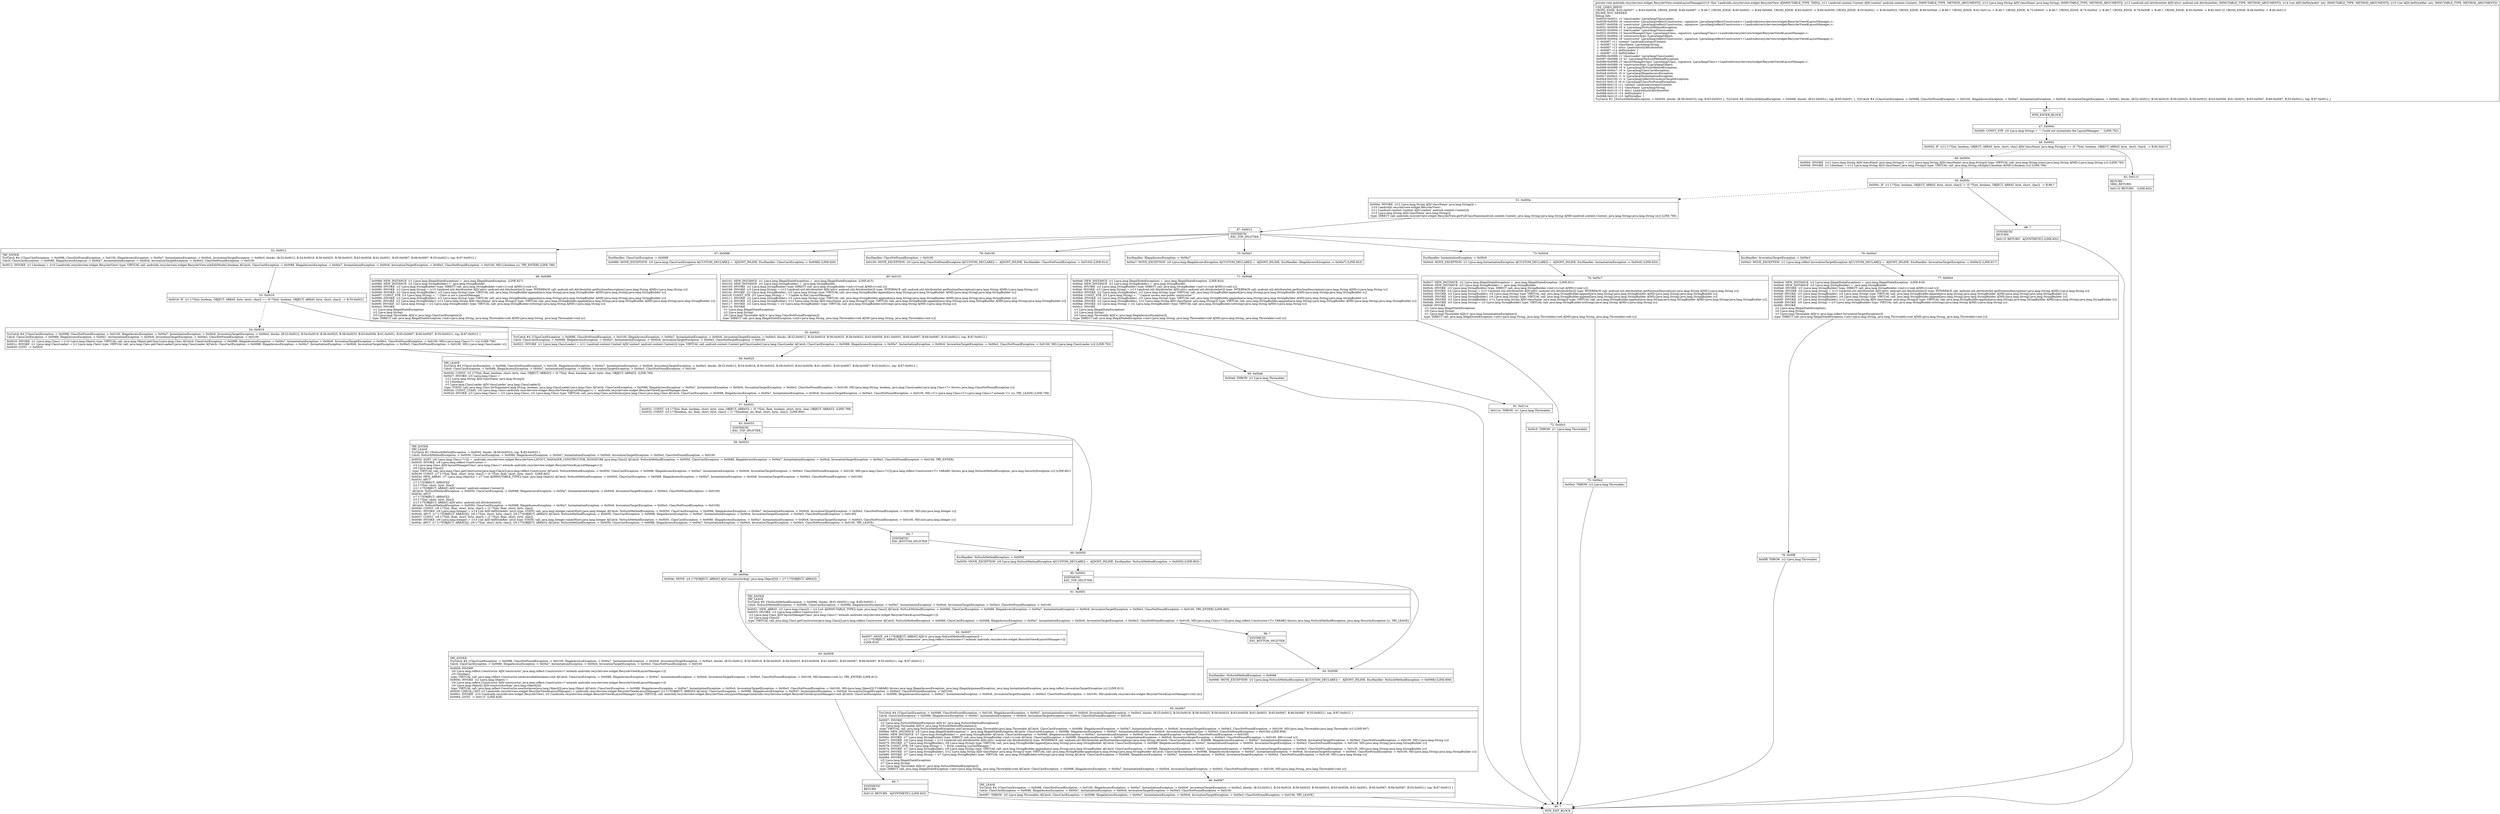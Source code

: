 digraph "CFG forandroidx.recyclerview.widget.RecyclerView.createLayoutManager(Landroid\/content\/Context;Ljava\/lang\/String;Landroid\/util\/AttributeSet;II)V" {
Node_45 [shape=record,label="{45\:\ ?|MTH_ENTER_BLOCK\l}"];
Node_47 [shape=record,label="{47\:\ 0x0000|0x0000: CONST_STR  (r0 I:java.lang.String) =  \": Could not instantiate the LayoutManager: \"  (LINE:782)\l}"];
Node_48 [shape=record,label="{48\:\ 0x0002|0x0002: IF  (r12 I:??[int, boolean, OBJECT, ARRAY, byte, short, char] A[D('className' java.lang.String)]) == (0 ??[int, boolean, OBJECT, ARRAY, byte, short, char])  \-\> B:82:0x011f \l}"];
Node_49 [shape=record,label="{49\:\ 0x0004|0x0004: INVOKE  (r12 I:java.lang.String A[D('className' java.lang.String)]) = (r12 I:java.lang.String A[D('className' java.lang.String)]) type: VIRTUAL call: java.lang.String.trim():java.lang.String A[MD:():java.lang.String (c)] (LINE:783)\l0x0008: INVOKE  (r1 I:boolean) = (r12 I:java.lang.String A[D('className' java.lang.String)]) type: VIRTUAL call: java.lang.String.isEmpty():boolean A[MD:():boolean (c)] (LINE:784)\l}"];
Node_50 [shape=record,label="{50\:\ 0x000c|0x000c: IF  (r1 I:??[int, boolean, OBJECT, ARRAY, byte, short, char]) != (0 ??[int, boolean, OBJECT, ARRAY, byte, short, char])  \-\> B:88:? \l}"];
Node_51 [shape=record,label="{51\:\ 0x000e|0x000e: INVOKE  (r12 I:java.lang.String A[D('className' java.lang.String)]) = \l  (r10 I:androidx.recyclerview.widget.RecyclerView)\l  (r11 I:android.content.Context A[D('context' android.content.Context)])\l  (r12 I:java.lang.String A[D('className' java.lang.String)])\l type: DIRECT call: androidx.recyclerview.widget.RecyclerView.getFullClassName(android.content.Context, java.lang.String):java.lang.String A[MD:(android.content.Context, java.lang.String):java.lang.String (m)] (LINE:785)\l}"];
Node_87 [shape=record,label="{87\:\ 0x0012|SYNTHETIC\lEXC_TOP_SPLITTER\l}"];
Node_52 [shape=record,label="{52\:\ 0x0012|TRY_ENTER\lTryCatch #4 \{ClassCastException \-\> 0x0088, ClassNotFoundException \-\> 0x0100, IllegalAccessException \-\> 0x00a7, InstantiationException \-\> 0x00c6, InvocationTargetException \-\> 0x00e3, blocks: (B:52:0x0012, B:54:0x0018, B:56:0x0025, B:58:0x0033, B:63:0x0058, B:61:0x0051, B:65:0x0067, B:66:0x0087, B:55:0x0021), top: B:87:0x0012 \}\lCatch: ClassCastException \-\> 0x0088, IllegalAccessException \-\> 0x00a7, InstantiationException \-\> 0x00c6, InvocationTargetException \-\> 0x00e3, ClassNotFoundException \-\> 0x0100\l|0x0012: INVOKE  (r1 I:boolean) = (r10 I:androidx.recyclerview.widget.RecyclerView) type: VIRTUAL call: androidx.recyclerview.widget.RecyclerView.isInEditMode():boolean A[Catch: ClassCastException \-\> 0x0088, IllegalAccessException \-\> 0x00a7, InstantiationException \-\> 0x00c6, InvocationTargetException \-\> 0x00e3, ClassNotFoundException \-\> 0x0100, MD:():boolean (s), TRY_ENTER] (LINE:788)\l}"];
Node_53 [shape=record,label="{53\:\ 0x0016|0x0016: IF  (r1 I:??[int, boolean, OBJECT, ARRAY, byte, short, char]) == (0 ??[int, boolean, OBJECT, ARRAY, byte, short, char])  \-\> B:55:0x0021 \l}"];
Node_54 [shape=record,label="{54\:\ 0x0018|TryCatch #4 \{ClassCastException \-\> 0x0088, ClassNotFoundException \-\> 0x0100, IllegalAccessException \-\> 0x00a7, InstantiationException \-\> 0x00c6, InvocationTargetException \-\> 0x00e3, blocks: (B:52:0x0012, B:54:0x0018, B:56:0x0025, B:58:0x0033, B:63:0x0058, B:61:0x0051, B:65:0x0067, B:66:0x0087, B:55:0x0021), top: B:87:0x0012 \}\lCatch: ClassCastException \-\> 0x0088, IllegalAccessException \-\> 0x00a7, InstantiationException \-\> 0x00c6, InvocationTargetException \-\> 0x00e3, ClassNotFoundException \-\> 0x0100\l|0x0018: INVOKE  (r1 I:java.lang.Class) = (r10 I:java.lang.Object) type: VIRTUAL call: java.lang.Object.getClass():java.lang.Class A[Catch: ClassCastException \-\> 0x0088, IllegalAccessException \-\> 0x00a7, InstantiationException \-\> 0x00c6, InvocationTargetException \-\> 0x00e3, ClassNotFoundException \-\> 0x0100, MD:():java.lang.Class\<?\> (c)] (LINE:790)\l0x001c: INVOKE  (r1 I:java.lang.ClassLoader) = (r1 I:java.lang.Class) type: VIRTUAL call: java.lang.Class.getClassLoader():java.lang.ClassLoader A[Catch: ClassCastException \-\> 0x0088, IllegalAccessException \-\> 0x00a7, InstantiationException \-\> 0x00c6, InvocationTargetException \-\> 0x00e3, ClassNotFoundException \-\> 0x0100, MD:():java.lang.ClassLoader (c)]\l0x0020: GOTO  \-\> 0x0025 \l}"];
Node_56 [shape=record,label="{56\:\ 0x0025|TRY_LEAVE\lTryCatch #4 \{ClassCastException \-\> 0x0088, ClassNotFoundException \-\> 0x0100, IllegalAccessException \-\> 0x00a7, InstantiationException \-\> 0x00c6, InvocationTargetException \-\> 0x00e3, blocks: (B:52:0x0012, B:54:0x0018, B:56:0x0025, B:58:0x0033, B:63:0x0058, B:61:0x0051, B:65:0x0067, B:66:0x0087, B:55:0x0021), top: B:87:0x0012 \}\lCatch: ClassCastException \-\> 0x0088, IllegalAccessException \-\> 0x00a7, InstantiationException \-\> 0x00c6, InvocationTargetException \-\> 0x00e3, ClassNotFoundException \-\> 0x0100\l|0x0026: CONST  (r2 I:??[int, float, boolean, short, byte, char, OBJECT, ARRAY]) = (0 ??[int, float, boolean, short, byte, char, OBJECT, ARRAY])  (LINE:795)\l0x0027: INVOKE  (r3 I:java.lang.Class) = \l  (r12 I:java.lang.String A[D('className' java.lang.String)])\l  (r2 I:boolean)\l  (r1 I:java.lang.ClassLoader A[D('classLoader' java.lang.ClassLoader)])\l type: STATIC call: java.lang.Class.forName(java.lang.String, boolean, java.lang.ClassLoader):java.lang.Class A[Catch: ClassCastException \-\> 0x0088, IllegalAccessException \-\> 0x00a7, InstantiationException \-\> 0x00c6, InvocationTargetException \-\> 0x00e3, ClassNotFoundException \-\> 0x0100, MD:(java.lang.String, boolean, java.lang.ClassLoader):java.lang.Class\<?\> throws java.lang.ClassNotFoundException (c)]\l0x002b: CONST_CLASS  (r4 I:java.lang.Class\<androidx.recyclerview.widget.RecyclerView$LayoutManager\>) =  androidx.recyclerview.widget.RecyclerView$LayoutManager.class \l0x002d: INVOKE  (r3 I:java.lang.Class) = (r3 I:java.lang.Class), (r4 I:java.lang.Class) type: VIRTUAL call: java.lang.Class.asSubclass(java.lang.Class):java.lang.Class A[Catch: ClassCastException \-\> 0x0088, IllegalAccessException \-\> 0x00a7, InstantiationException \-\> 0x00c6, InvocationTargetException \-\> 0x00e3, ClassNotFoundException \-\> 0x0100, MD:\<U\>:(java.lang.Class\<U\>):java.lang.Class\<? extends U\> (c), TRY_LEAVE] (LINE:796)\l}"];
Node_57 [shape=record,label="{57\:\ 0x0031|0x0031: CONST  (r4 I:??[int, float, boolean, short, byte, char, OBJECT, ARRAY]) = (0 ??[int, float, boolean, short, byte, char, OBJECT, ARRAY])  (LINE:798)\l0x0032: CONST  (r5 I:??[boolean, int, float, short, byte, char]) = (1 ??[boolean, int, float, short, byte, char])  (LINE:800)\l}"];
Node_83 [shape=record,label="{83\:\ 0x0033|SYNTHETIC\lEXC_TOP_SPLITTER\l}"];
Node_58 [shape=record,label="{58\:\ 0x0033|TRY_ENTER\lTRY_LEAVE\lTryCatch #2 \{NoSuchMethodException \-\> 0x0050, blocks: (B:58:0x0033), top: B:83:0x0033 \}\lCatch: NoSuchMethodException \-\> 0x0050, ClassCastException \-\> 0x0088, IllegalAccessException \-\> 0x00a7, InstantiationException \-\> 0x00c6, InvocationTargetException \-\> 0x00e3, ClassNotFoundException \-\> 0x0100\l|0x0033: SGET  (r6 I:java.lang.Class\<?\>[]) =  androidx.recyclerview.widget.RecyclerView.LAYOUT_MANAGER_CONSTRUCTOR_SIGNATURE java.lang.Class[] A[Catch: NoSuchMethodException \-\> 0x0050, ClassCastException \-\> 0x0088, IllegalAccessException \-\> 0x00a7, InstantiationException \-\> 0x00c6, InvocationTargetException \-\> 0x00e3, ClassNotFoundException \-\> 0x0100, TRY_ENTER]\l0x0035: INVOKE  (r6 I:java.lang.reflect.Constructor) = \l  (r3 I:java.lang.Class A[D('layoutManagerClass' java.lang.Class\<? extends androidx.recyclerview.widget.RecyclerView$LayoutManager\>)])\l  (r6 I:java.lang.Class[])\l type: VIRTUAL call: java.lang.Class.getConstructor(java.lang.Class[]):java.lang.reflect.Constructor A[Catch: NoSuchMethodException \-\> 0x0050, ClassCastException \-\> 0x0088, IllegalAccessException \-\> 0x00a7, InstantiationException \-\> 0x00c6, InvocationTargetException \-\> 0x00e3, ClassNotFoundException \-\> 0x0100, MD:(java.lang.Class\<?\>[]):java.lang.reflect.Constructor\<T\> VARARG throws java.lang.NoSuchMethodException, java.lang.SecurityException (c)] (LINE:801)\l0x0039: CONST  (r7 I:??[int, float, short, byte, char]) = (4 ??[int, float, short, byte, char])  (LINE:802)\l0x003a: NEW_ARRAY  (r7 I:java.lang.Object[]) = (r7 I:int A[IMMUTABLE_TYPE]) type: java.lang.Object[] A[Catch: NoSuchMethodException \-\> 0x0050, ClassCastException \-\> 0x0088, IllegalAccessException \-\> 0x00a7, InstantiationException \-\> 0x00c6, InvocationTargetException \-\> 0x00e3, ClassNotFoundException \-\> 0x0100]\l0x003c: APUT  \l  (r7 I:??[OBJECT, ARRAY][])\l  (r2 I:??[int, short, byte, char])\l  (r11 I:??[OBJECT, ARRAY] A[D('context' android.content.Context)])\l A[Catch: NoSuchMethodException \-\> 0x0050, ClassCastException \-\> 0x0088, IllegalAccessException \-\> 0x00a7, InstantiationException \-\> 0x00c6, InvocationTargetException \-\> 0x00e3, ClassNotFoundException \-\> 0x0100]\l0x003e: APUT  \l  (r7 I:??[OBJECT, ARRAY][])\l  (r5 I:??[int, short, byte, char])\l  (r13 I:??[OBJECT, ARRAY] A[D('attrs' android.util.AttributeSet)])\l A[Catch: NoSuchMethodException \-\> 0x0050, ClassCastException \-\> 0x0088, IllegalAccessException \-\> 0x00a7, InstantiationException \-\> 0x00c6, InvocationTargetException \-\> 0x00e3, ClassNotFoundException \-\> 0x0100]\l0x0040: CONST  (r8 I:??[int, float, short, byte, char]) = (2 ??[int, float, short, byte, char]) \l0x0041: INVOKE  (r9 I:java.lang.Integer) = (r14 I:int A[D('defStyleAttr' int)]) type: STATIC call: java.lang.Integer.valueOf(int):java.lang.Integer A[Catch: NoSuchMethodException \-\> 0x0050, ClassCastException \-\> 0x0088, IllegalAccessException \-\> 0x00a7, InstantiationException \-\> 0x00c6, InvocationTargetException \-\> 0x00e3, ClassNotFoundException \-\> 0x0100, MD:(int):java.lang.Integer (c)]\l0x0045: APUT  (r7 I:??[OBJECT, ARRAY][]), (r8 I:??[int, short, byte, char]), (r9 I:??[OBJECT, ARRAY]) A[Catch: NoSuchMethodException \-\> 0x0050, ClassCastException \-\> 0x0088, IllegalAccessException \-\> 0x00a7, InstantiationException \-\> 0x00c6, InvocationTargetException \-\> 0x00e3, ClassNotFoundException \-\> 0x0100]\l0x0047: CONST  (r8 I:??[int, float, short, byte, char]) = (3 ??[int, float, short, byte, char]) \l0x0048: INVOKE  (r9 I:java.lang.Integer) = (r15 I:int A[D('defStyleRes' int)]) type: STATIC call: java.lang.Integer.valueOf(int):java.lang.Integer A[Catch: NoSuchMethodException \-\> 0x0050, ClassCastException \-\> 0x0088, IllegalAccessException \-\> 0x00a7, InstantiationException \-\> 0x00c6, InvocationTargetException \-\> 0x00e3, ClassNotFoundException \-\> 0x0100, MD:(int):java.lang.Integer (c)]\l0x004c: APUT  (r7 I:??[OBJECT, ARRAY][]), (r8 I:??[int, short, byte, char]), (r9 I:??[OBJECT, ARRAY]) A[Catch: NoSuchMethodException \-\> 0x0050, ClassCastException \-\> 0x0088, IllegalAccessException \-\> 0x00a7, InstantiationException \-\> 0x00c6, InvocationTargetException \-\> 0x00e3, ClassNotFoundException \-\> 0x0100, TRY_LEAVE]\l}"];
Node_59 [shape=record,label="{59\:\ 0x004e|0x004e: MOVE  (r4 I:??[OBJECT, ARRAY] A[D('constructorArgs' java.lang.Object[])]) = (r7 I:??[OBJECT, ARRAY]) \l}"];
Node_63 [shape=record,label="{63\:\ 0x0058|TRY_ENTER\lTryCatch #4 \{ClassCastException \-\> 0x0088, ClassNotFoundException \-\> 0x0100, IllegalAccessException \-\> 0x00a7, InstantiationException \-\> 0x00c6, InvocationTargetException \-\> 0x00e3, blocks: (B:52:0x0012, B:54:0x0018, B:56:0x0025, B:58:0x0033, B:63:0x0058, B:61:0x0051, B:65:0x0067, B:66:0x0087, B:55:0x0021), top: B:87:0x0012 \}\lCatch: ClassCastException \-\> 0x0088, IllegalAccessException \-\> 0x00a7, InstantiationException \-\> 0x00c6, InvocationTargetException \-\> 0x00e3, ClassNotFoundException \-\> 0x0100\l|0x0058: INVOKE  \l  (r6 I:java.lang.reflect.Constructor A[D('constructor' java.lang.reflect.Constructor\<? extends androidx.recyclerview.widget.RecyclerView$LayoutManager\>)])\l  (r5 I:boolean)\l type: VIRTUAL call: java.lang.reflect.Constructor.setAccessible(boolean):void A[Catch: ClassCastException \-\> 0x0088, IllegalAccessException \-\> 0x00a7, InstantiationException \-\> 0x00c6, InvocationTargetException \-\> 0x00e3, ClassNotFoundException \-\> 0x0100, MD:(boolean):void (s), TRY_ENTER] (LINE:812)\l0x005b: INVOKE  (r2 I:java.lang.Object) = \l  (r6 I:java.lang.reflect.Constructor A[D('constructor' java.lang.reflect.Constructor\<? extends androidx.recyclerview.widget.RecyclerView$LayoutManager\>)])\l  (r4 I:java.lang.Object[] A[D('constructorArgs' java.lang.Object[])])\l type: VIRTUAL call: java.lang.reflect.Constructor.newInstance(java.lang.Object[]):java.lang.Object A[Catch: ClassCastException \-\> 0x0088, IllegalAccessException \-\> 0x00a7, InstantiationException \-\> 0x00c6, InvocationTargetException \-\> 0x00e3, ClassNotFoundException \-\> 0x0100, MD:(java.lang.Object[]):T VARARG throws java.lang.IllegalAccessException, java.lang.IllegalArgumentException, java.lang.InstantiationException, java.lang.reflect.InvocationTargetException (c)] (LINE:813)\l0x005f: CHECK_CAST (r2 I:androidx.recyclerview.widget.RecyclerView$LayoutManager) = (androidx.recyclerview.widget.RecyclerView$LayoutManager) (r2 I:??[OBJECT, ARRAY]) A[Catch: ClassCastException \-\> 0x0088, IllegalAccessException \-\> 0x00a7, InstantiationException \-\> 0x00c6, InvocationTargetException \-\> 0x00e3, ClassNotFoundException \-\> 0x0100]\l0x0061: INVOKE  (r10 I:androidx.recyclerview.widget.RecyclerView), (r2 I:androidx.recyclerview.widget.RecyclerView$LayoutManager) type: VIRTUAL call: androidx.recyclerview.widget.RecyclerView.setLayoutManager(androidx.recyclerview.widget.RecyclerView$LayoutManager):void A[Catch: ClassCastException \-\> 0x0088, IllegalAccessException \-\> 0x00a7, InstantiationException \-\> 0x00c6, InvocationTargetException \-\> 0x00e3, ClassNotFoundException \-\> 0x0100, MD:(androidx.recyclerview.widget.RecyclerView$LayoutManager):void (m)]\l0x0064: GOTO  \-\> 0x011f  (LINE:829)\l}"];
Node_89 [shape=record,label="{89\:\ ?|SYNTHETIC\lRETURN\l|0x011f: RETURN   A[SYNTHETIC] (LINE:832)\l}"];
Node_46 [shape=record,label="{46\:\ ?|MTH_EXIT_BLOCK\l}"];
Node_84 [shape=record,label="{84\:\ ?|SYNTHETIC\lEXC_BOTTOM_SPLITTER\l}"];
Node_60 [shape=record,label="{60\:\ 0x0050|ExcHandler: NoSuchMethodException \-\> 0x0050\l|0x0050: MOVE_EXCEPTION  (r6 I:java.lang.NoSuchMethodException A[CUSTOM_DECLARE]) =  A[DONT_INLINE, ExcHandler: NoSuchMethodException \-\> 0x0050] (LINE:803)\l}"];
Node_85 [shape=record,label="{85\:\ 0x0051|SYNTHETIC\lEXC_TOP_SPLITTER\l}"];
Node_61 [shape=record,label="{61\:\ 0x0051|TRY_ENTER\lTRY_LEAVE\lTryCatch #6 \{NoSuchMethodException \-\> 0x0066, blocks: (B:61:0x0051), top: B:85:0x0051 \}\lCatch: NoSuchMethodException \-\> 0x0066, ClassCastException \-\> 0x0088, IllegalAccessException \-\> 0x00a7, InstantiationException \-\> 0x00c6, InvocationTargetException \-\> 0x00e3, ClassNotFoundException \-\> 0x0100\l|0x0051: NEW_ARRAY  (r2 I:java.lang.Class[]) = (r2 I:int A[IMMUTABLE_TYPE]) type: java.lang.Class[] A[Catch: NoSuchMethodException \-\> 0x0066, ClassCastException \-\> 0x0088, IllegalAccessException \-\> 0x00a7, InstantiationException \-\> 0x00c6, InvocationTargetException \-\> 0x00e3, ClassNotFoundException \-\> 0x0100, TRY_ENTER] (LINE:805)\l0x0053: INVOKE  (r2 I:java.lang.reflect.Constructor) = \l  (r3 I:java.lang.Class A[D('layoutManagerClass' java.lang.Class\<? extends androidx.recyclerview.widget.RecyclerView$LayoutManager\>)])\l  (r2 I:java.lang.Class[])\l type: VIRTUAL call: java.lang.Class.getConstructor(java.lang.Class[]):java.lang.reflect.Constructor A[Catch: NoSuchMethodException \-\> 0x0066, ClassCastException \-\> 0x0088, IllegalAccessException \-\> 0x00a7, InstantiationException \-\> 0x00c6, InvocationTargetException \-\> 0x00e3, ClassNotFoundException \-\> 0x0100, MD:(java.lang.Class\<?\>[]):java.lang.reflect.Constructor\<T\> VARARG throws java.lang.NoSuchMethodException, java.lang.SecurityException (c), TRY_LEAVE]\l}"];
Node_62 [shape=record,label="{62\:\ 0x0057|0x0057: MOVE  (r6 I:??[OBJECT, ARRAY] A[D('e' java.lang.NoSuchMethodException)]) = \l  (r2 I:??[OBJECT, ARRAY] A[D('constructor' java.lang.reflect.Constructor\<? extends androidx.recyclerview.widget.RecyclerView$LayoutManager\>)])\l  (LINE:810)\l}"];
Node_86 [shape=record,label="{86\:\ ?|SYNTHETIC\lEXC_BOTTOM_SPLITTER\l}"];
Node_64 [shape=record,label="{64\:\ 0x0066|ExcHandler: NoSuchMethodException \-\> 0x0066\l|0x0066: MOVE_EXCEPTION  (r2 I:java.lang.NoSuchMethodException A[CUSTOM_DECLARE]) =  A[DONT_INLINE, ExcHandler: NoSuchMethodException \-\> 0x0066] (LINE:806)\l}"];
Node_65 [shape=record,label="{65\:\ 0x0067|TryCatch #4 \{ClassCastException \-\> 0x0088, ClassNotFoundException \-\> 0x0100, IllegalAccessException \-\> 0x00a7, InstantiationException \-\> 0x00c6, InvocationTargetException \-\> 0x00e3, blocks: (B:52:0x0012, B:54:0x0018, B:56:0x0025, B:58:0x0033, B:63:0x0058, B:61:0x0051, B:65:0x0067, B:66:0x0087, B:55:0x0021), top: B:87:0x0012 \}\lCatch: ClassCastException \-\> 0x0088, IllegalAccessException \-\> 0x00a7, InstantiationException \-\> 0x00c6, InvocationTargetException \-\> 0x00e3, ClassNotFoundException \-\> 0x0100\l|0x0067: INVOKE  \l  (r2 I:java.lang.NoSuchMethodException A[D('e1' java.lang.NoSuchMethodException)])\l  (r6 I:java.lang.Throwable A[D('e' java.lang.NoSuchMethodException)])\l type: VIRTUAL call: java.lang.NoSuchMethodException.initCause(java.lang.Throwable):java.lang.Throwable A[Catch: ClassCastException \-\> 0x0088, IllegalAccessException \-\> 0x00a7, InstantiationException \-\> 0x00c6, InvocationTargetException \-\> 0x00e3, ClassNotFoundException \-\> 0x0100, MD:(java.lang.Throwable):java.lang.Throwable (s)] (LINE:807)\l0x006a: NEW_INSTANCE  (r5 I:java.lang.IllegalStateException) =  java.lang.IllegalStateException A[Catch: ClassCastException \-\> 0x0088, IllegalAccessException \-\> 0x00a7, InstantiationException \-\> 0x00c6, InvocationTargetException \-\> 0x00e3, ClassNotFoundException \-\> 0x0100] (LINE:808)\l0x006c: NEW_INSTANCE  (r7 I:java.lang.StringBuilder) =  java.lang.StringBuilder A[Catch: ClassCastException \-\> 0x0088, IllegalAccessException \-\> 0x00a7, InstantiationException \-\> 0x00c6, InvocationTargetException \-\> 0x00e3, ClassNotFoundException \-\> 0x0100]\l0x006e: INVOKE  (r7 I:java.lang.StringBuilder) type: DIRECT call: java.lang.StringBuilder.\<init\>():void A[Catch: ClassCastException \-\> 0x0088, IllegalAccessException \-\> 0x00a7, InstantiationException \-\> 0x00c6, InvocationTargetException \-\> 0x00e3, ClassNotFoundException \-\> 0x0100, MD:():void (c)]\l0x0071: INVOKE  (r8 I:java.lang.String) = (r13 I:android.util.AttributeSet A[D('attrs' android.util.AttributeSet)]) type: INTERFACE call: android.util.AttributeSet.getPositionDescription():java.lang.String A[Catch: ClassCastException \-\> 0x0088, IllegalAccessException \-\> 0x00a7, InstantiationException \-\> 0x00c6, InvocationTargetException \-\> 0x00e3, ClassNotFoundException \-\> 0x0100, MD:():java.lang.String (c)]\l0x0075: INVOKE  (r7 I:java.lang.StringBuilder), (r8 I:java.lang.String) type: VIRTUAL call: java.lang.StringBuilder.append(java.lang.String):java.lang.StringBuilder A[Catch: ClassCastException \-\> 0x0088, IllegalAccessException \-\> 0x00a7, InstantiationException \-\> 0x00c6, InvocationTargetException \-\> 0x00e3, ClassNotFoundException \-\> 0x0100, MD:(java.lang.String):java.lang.StringBuilder (c)]\l0x0078: CONST_STR  (r8 I:java.lang.String) =  \": Error creating LayoutManager \" \l0x007a: INVOKE  (r7 I:java.lang.StringBuilder), (r8 I:java.lang.String) type: VIRTUAL call: java.lang.StringBuilder.append(java.lang.String):java.lang.StringBuilder A[Catch: ClassCastException \-\> 0x0088, IllegalAccessException \-\> 0x00a7, InstantiationException \-\> 0x00c6, InvocationTargetException \-\> 0x00e3, ClassNotFoundException \-\> 0x0100, MD:(java.lang.String):java.lang.StringBuilder (c)]\l0x007d: INVOKE  (r7 I:java.lang.StringBuilder), (r12 I:java.lang.String A[D('className' java.lang.String)]) type: VIRTUAL call: java.lang.StringBuilder.append(java.lang.String):java.lang.StringBuilder A[Catch: ClassCastException \-\> 0x0088, IllegalAccessException \-\> 0x00a7, InstantiationException \-\> 0x00c6, InvocationTargetException \-\> 0x00e3, ClassNotFoundException \-\> 0x0100, MD:(java.lang.String):java.lang.StringBuilder (c)]\l0x0080: INVOKE  (r7 I:java.lang.String) = (r7 I:java.lang.StringBuilder) type: VIRTUAL call: java.lang.StringBuilder.toString():java.lang.String A[Catch: ClassCastException \-\> 0x0088, IllegalAccessException \-\> 0x00a7, InstantiationException \-\> 0x00c6, InvocationTargetException \-\> 0x00e3, ClassNotFoundException \-\> 0x0100, MD:():java.lang.String (c)]\l0x0084: INVOKE  \l  (r5 I:java.lang.IllegalStateException)\l  (r7 I:java.lang.String)\l  (r2 I:java.lang.Throwable A[D('e1' java.lang.NoSuchMethodException)])\l type: DIRECT call: java.lang.IllegalStateException.\<init\>(java.lang.String, java.lang.Throwable):void A[Catch: ClassCastException \-\> 0x0088, IllegalAccessException \-\> 0x00a7, InstantiationException \-\> 0x00c6, InvocationTargetException \-\> 0x00e3, ClassNotFoundException \-\> 0x0100, MD:(java.lang.String, java.lang.Throwable):void (c)]\l}"];
Node_66 [shape=record,label="{66\:\ 0x0087|TRY_LEAVE\lTryCatch #4 \{ClassCastException \-\> 0x0088, ClassNotFoundException \-\> 0x0100, IllegalAccessException \-\> 0x00a7, InstantiationException \-\> 0x00c6, InvocationTargetException \-\> 0x00e3, blocks: (B:52:0x0012, B:54:0x0018, B:56:0x0025, B:58:0x0033, B:63:0x0058, B:61:0x0051, B:65:0x0067, B:66:0x0087, B:55:0x0021), top: B:87:0x0012 \}\lCatch: ClassCastException \-\> 0x0088, IllegalAccessException \-\> 0x00a7, InstantiationException \-\> 0x00c6, InvocationTargetException \-\> 0x00e3, ClassNotFoundException \-\> 0x0100\l|0x0087: THROW  (r5 I:java.lang.Throwable) A[Catch: ClassCastException \-\> 0x0088, IllegalAccessException \-\> 0x00a7, InstantiationException \-\> 0x00c6, InvocationTargetException \-\> 0x00e3, ClassNotFoundException \-\> 0x0100, TRY_LEAVE]\l}"];
Node_55 [shape=record,label="{55\:\ 0x0021|TryCatch #4 \{ClassCastException \-\> 0x0088, ClassNotFoundException \-\> 0x0100, IllegalAccessException \-\> 0x00a7, InstantiationException \-\> 0x00c6, InvocationTargetException \-\> 0x00e3, blocks: (B:52:0x0012, B:54:0x0018, B:56:0x0025, B:58:0x0033, B:63:0x0058, B:61:0x0051, B:65:0x0067, B:66:0x0087, B:55:0x0021), top: B:87:0x0012 \}\lCatch: ClassCastException \-\> 0x0088, IllegalAccessException \-\> 0x00a7, InstantiationException \-\> 0x00c6, InvocationTargetException \-\> 0x00e3, ClassNotFoundException \-\> 0x0100\l|0x0021: INVOKE  (r1 I:java.lang.ClassLoader) = (r11 I:android.content.Context A[D('context' android.content.Context)]) type: VIRTUAL call: android.content.Context.getClassLoader():java.lang.ClassLoader A[Catch: ClassCastException \-\> 0x0088, IllegalAccessException \-\> 0x00a7, InstantiationException \-\> 0x00c6, InvocationTargetException \-\> 0x00e3, ClassNotFoundException \-\> 0x0100, MD:():java.lang.ClassLoader (c)] (LINE:792)\l}"];
Node_67 [shape=record,label="{67\:\ 0x0088|ExcHandler: ClassCastException \-\> 0x0088\l|0x0088: MOVE_EXCEPTION  (r0 I:java.lang.ClassCastException A[CUSTOM_DECLARE]) =  A[DONT_INLINE, ExcHandler: ClassCastException \-\> 0x0088] (LINE:826)\l}"];
Node_68 [shape=record,label="{68\:\ 0x0089|0x0089: NEW_INSTANCE  (r1 I:java.lang.IllegalStateException) =  java.lang.IllegalStateException  (LINE:827)\l0x008b: NEW_INSTANCE  (r2 I:java.lang.StringBuilder) =  java.lang.StringBuilder \l0x008d: INVOKE  (r2 I:java.lang.StringBuilder) type: DIRECT call: java.lang.StringBuilder.\<init\>():void A[MD:():void (c)]\l0x0090: INVOKE  (r3 I:java.lang.String) = (r13 I:android.util.AttributeSet A[D('attrs' android.util.AttributeSet)]) type: INTERFACE call: android.util.AttributeSet.getPositionDescription():java.lang.String A[MD:():java.lang.String (c)]\l0x0094: INVOKE  (r2 I:java.lang.StringBuilder), (r3 I:java.lang.String) type: VIRTUAL call: java.lang.StringBuilder.append(java.lang.String):java.lang.StringBuilder A[MD:(java.lang.String):java.lang.StringBuilder (c)]\l0x0097: CONST_STR  (r3 I:java.lang.String) =  \": Class is not a LayoutManager \" \l0x0099: INVOKE  (r2 I:java.lang.StringBuilder), (r3 I:java.lang.String) type: VIRTUAL call: java.lang.StringBuilder.append(java.lang.String):java.lang.StringBuilder A[MD:(java.lang.String):java.lang.StringBuilder (c)]\l0x009c: INVOKE  (r2 I:java.lang.StringBuilder), (r12 I:java.lang.String A[D('className' java.lang.String)]) type: VIRTUAL call: java.lang.StringBuilder.append(java.lang.String):java.lang.StringBuilder A[MD:(java.lang.String):java.lang.StringBuilder (c)]\l0x009f: INVOKE  (r2 I:java.lang.String) = (r2 I:java.lang.StringBuilder) type: VIRTUAL call: java.lang.StringBuilder.toString():java.lang.String A[MD:():java.lang.String (c)]\l0x00a3: INVOKE  \l  (r1 I:java.lang.IllegalStateException)\l  (r2 I:java.lang.String)\l  (r0 I:java.lang.Throwable A[D('e' java.lang.ClassCastException)])\l type: DIRECT call: java.lang.IllegalStateException.\<init\>(java.lang.String, java.lang.Throwable):void A[MD:(java.lang.String, java.lang.Throwable):void (c)]\l}"];
Node_69 [shape=record,label="{69\:\ 0x00a6|0x00a6: THROW  (r1 I:java.lang.Throwable) \l}"];
Node_79 [shape=record,label="{79\:\ 0x0100|ExcHandler: ClassNotFoundException \-\> 0x0100\l|0x0100: MOVE_EXCEPTION  (r0 I:java.lang.ClassNotFoundException A[CUSTOM_DECLARE]) =  A[DONT_INLINE, ExcHandler: ClassNotFoundException \-\> 0x0100] (LINE:814)\l}"];
Node_80 [shape=record,label="{80\:\ 0x0101|0x0101: NEW_INSTANCE  (r1 I:java.lang.IllegalStateException) =  java.lang.IllegalStateException  (LINE:815)\l0x0103: NEW_INSTANCE  (r2 I:java.lang.StringBuilder) =  java.lang.StringBuilder \l0x0105: INVOKE  (r2 I:java.lang.StringBuilder) type: DIRECT call: java.lang.StringBuilder.\<init\>():void A[MD:():void (c)]\l0x0108: INVOKE  (r3 I:java.lang.String) = (r13 I:android.util.AttributeSet A[D('attrs' android.util.AttributeSet)]) type: INTERFACE call: android.util.AttributeSet.getPositionDescription():java.lang.String A[MD:():java.lang.String (c)]\l0x010c: INVOKE  (r2 I:java.lang.StringBuilder), (r3 I:java.lang.String) type: VIRTUAL call: java.lang.StringBuilder.append(java.lang.String):java.lang.StringBuilder A[MD:(java.lang.String):java.lang.StringBuilder (c)]\l0x010f: CONST_STR  (r3 I:java.lang.String) =  \": Unable to find LayoutManager \" \l0x0111: INVOKE  (r2 I:java.lang.StringBuilder), (r3 I:java.lang.String) type: VIRTUAL call: java.lang.StringBuilder.append(java.lang.String):java.lang.StringBuilder A[MD:(java.lang.String):java.lang.StringBuilder (c)]\l0x0114: INVOKE  (r2 I:java.lang.StringBuilder), (r12 I:java.lang.String A[D('className' java.lang.String)]) type: VIRTUAL call: java.lang.StringBuilder.append(java.lang.String):java.lang.StringBuilder A[MD:(java.lang.String):java.lang.StringBuilder (c)]\l0x0117: INVOKE  (r2 I:java.lang.String) = (r2 I:java.lang.StringBuilder) type: VIRTUAL call: java.lang.StringBuilder.toString():java.lang.String A[MD:():java.lang.String (c)]\l0x011b: INVOKE  \l  (r1 I:java.lang.IllegalStateException)\l  (r2 I:java.lang.String)\l  (r0 I:java.lang.Throwable A[D('e' java.lang.ClassNotFoundException)])\l type: DIRECT call: java.lang.IllegalStateException.\<init\>(java.lang.String, java.lang.Throwable):void A[MD:(java.lang.String, java.lang.Throwable):void (c)]\l}"];
Node_81 [shape=record,label="{81\:\ 0x011e|0x011e: THROW  (r1 I:java.lang.Throwable) \l}"];
Node_70 [shape=record,label="{70\:\ 0x00a7|ExcHandler: IllegalAccessException \-\> 0x00a7\l|0x00a7: MOVE_EXCEPTION  (r0 I:java.lang.IllegalAccessException A[CUSTOM_DECLARE]) =  A[DONT_INLINE, ExcHandler: IllegalAccessException \-\> 0x00a7] (LINE:823)\l}"];
Node_71 [shape=record,label="{71\:\ 0x00a8|0x00a8: NEW_INSTANCE  (r1 I:java.lang.IllegalStateException) =  java.lang.IllegalStateException  (LINE:824)\l0x00aa: NEW_INSTANCE  (r2 I:java.lang.StringBuilder) =  java.lang.StringBuilder \l0x00ac: INVOKE  (r2 I:java.lang.StringBuilder) type: DIRECT call: java.lang.StringBuilder.\<init\>():void A[MD:():void (c)]\l0x00af: INVOKE  (r3 I:java.lang.String) = (r13 I:android.util.AttributeSet A[D('attrs' android.util.AttributeSet)]) type: INTERFACE call: android.util.AttributeSet.getPositionDescription():java.lang.String A[MD:():java.lang.String (c)]\l0x00b3: INVOKE  (r2 I:java.lang.StringBuilder), (r3 I:java.lang.String) type: VIRTUAL call: java.lang.StringBuilder.append(java.lang.String):java.lang.StringBuilder A[MD:(java.lang.String):java.lang.StringBuilder (c)]\l0x00b6: CONST_STR  (r3 I:java.lang.String) =  \": Cannot access non\-public constructor \" \l0x00b8: INVOKE  (r2 I:java.lang.StringBuilder), (r3 I:java.lang.String) type: VIRTUAL call: java.lang.StringBuilder.append(java.lang.String):java.lang.StringBuilder A[MD:(java.lang.String):java.lang.StringBuilder (c)]\l0x00bb: INVOKE  (r2 I:java.lang.StringBuilder), (r12 I:java.lang.String A[D('className' java.lang.String)]) type: VIRTUAL call: java.lang.StringBuilder.append(java.lang.String):java.lang.StringBuilder A[MD:(java.lang.String):java.lang.StringBuilder (c)]\l0x00be: INVOKE  (r2 I:java.lang.String) = (r2 I:java.lang.StringBuilder) type: VIRTUAL call: java.lang.StringBuilder.toString():java.lang.String A[MD:():java.lang.String (c)]\l0x00c2: INVOKE  \l  (r1 I:java.lang.IllegalStateException)\l  (r2 I:java.lang.String)\l  (r0 I:java.lang.Throwable A[D('e' java.lang.IllegalAccessException)])\l type: DIRECT call: java.lang.IllegalStateException.\<init\>(java.lang.String, java.lang.Throwable):void A[MD:(java.lang.String, java.lang.Throwable):void (c)]\l}"];
Node_72 [shape=record,label="{72\:\ 0x00c5|0x00c5: THROW  (r1 I:java.lang.Throwable) \l}"];
Node_73 [shape=record,label="{73\:\ 0x00c6|ExcHandler: InstantiationException \-\> 0x00c6\l|0x00c6: MOVE_EXCEPTION  (r1 I:java.lang.InstantiationException A[CUSTOM_DECLARE]) =  A[DONT_INLINE, ExcHandler: InstantiationException \-\> 0x00c6] (LINE:820)\l}"];
Node_74 [shape=record,label="{74\:\ 0x00c7|0x00c7: NEW_INSTANCE  (r2 I:java.lang.IllegalStateException) =  java.lang.IllegalStateException  (LINE:821)\l0x00c9: NEW_INSTANCE  (r3 I:java.lang.StringBuilder) =  java.lang.StringBuilder \l0x00cb: INVOKE  (r3 I:java.lang.StringBuilder) type: DIRECT call: java.lang.StringBuilder.\<init\>():void A[MD:():void (c)]\l0x00ce: INVOKE  (r4 I:java.lang.String) = (r13 I:android.util.AttributeSet A[D('attrs' android.util.AttributeSet)]) type: INTERFACE call: android.util.AttributeSet.getPositionDescription():java.lang.String A[MD:():java.lang.String (c)]\l0x00d2: INVOKE  (r3 I:java.lang.StringBuilder), (r4 I:java.lang.String) type: VIRTUAL call: java.lang.StringBuilder.append(java.lang.String):java.lang.StringBuilder A[MD:(java.lang.String):java.lang.StringBuilder (c)]\l0x00d5: INVOKE  (r3 I:java.lang.StringBuilder), (r0 I:java.lang.String) type: VIRTUAL call: java.lang.StringBuilder.append(java.lang.String):java.lang.StringBuilder A[MD:(java.lang.String):java.lang.StringBuilder (c)]\l0x00d8: INVOKE  (r3 I:java.lang.StringBuilder), (r12 I:java.lang.String A[D('className' java.lang.String)]) type: VIRTUAL call: java.lang.StringBuilder.append(java.lang.String):java.lang.StringBuilder A[MD:(java.lang.String):java.lang.StringBuilder (c)]\l0x00db: INVOKE  (r0 I:java.lang.String) = (r3 I:java.lang.StringBuilder) type: VIRTUAL call: java.lang.StringBuilder.toString():java.lang.String A[MD:():java.lang.String (c)]\l0x00df: INVOKE  \l  (r2 I:java.lang.IllegalStateException)\l  (r0 I:java.lang.String)\l  (r1 I:java.lang.Throwable A[D('e' java.lang.InstantiationException)])\l type: DIRECT call: java.lang.IllegalStateException.\<init\>(java.lang.String, java.lang.Throwable):void A[MD:(java.lang.String, java.lang.Throwable):void (c)]\l}"];
Node_75 [shape=record,label="{75\:\ 0x00e2|0x00e2: THROW  (r2 I:java.lang.Throwable) \l}"];
Node_76 [shape=record,label="{76\:\ 0x00e3|ExcHandler: InvocationTargetException \-\> 0x00e3\l|0x00e3: MOVE_EXCEPTION  (r1 I:java.lang.reflect.InvocationTargetException A[CUSTOM_DECLARE]) =  A[DONT_INLINE, ExcHandler: InvocationTargetException \-\> 0x00e3] (LINE:817)\l}"];
Node_77 [shape=record,label="{77\:\ 0x00e4|0x00e4: NEW_INSTANCE  (r2 I:java.lang.IllegalStateException) =  java.lang.IllegalStateException  (LINE:818)\l0x00e6: NEW_INSTANCE  (r3 I:java.lang.StringBuilder) =  java.lang.StringBuilder \l0x00e8: INVOKE  (r3 I:java.lang.StringBuilder) type: DIRECT call: java.lang.StringBuilder.\<init\>():void A[MD:():void (c)]\l0x00eb: INVOKE  (r4 I:java.lang.String) = (r13 I:android.util.AttributeSet A[D('attrs' android.util.AttributeSet)]) type: INTERFACE call: android.util.AttributeSet.getPositionDescription():java.lang.String A[MD:():java.lang.String (c)]\l0x00ef: INVOKE  (r3 I:java.lang.StringBuilder), (r4 I:java.lang.String) type: VIRTUAL call: java.lang.StringBuilder.append(java.lang.String):java.lang.StringBuilder A[MD:(java.lang.String):java.lang.StringBuilder (c)]\l0x00f2: INVOKE  (r3 I:java.lang.StringBuilder), (r0 I:java.lang.String) type: VIRTUAL call: java.lang.StringBuilder.append(java.lang.String):java.lang.StringBuilder A[MD:(java.lang.String):java.lang.StringBuilder (c)]\l0x00f5: INVOKE  (r3 I:java.lang.StringBuilder), (r12 I:java.lang.String A[D('className' java.lang.String)]) type: VIRTUAL call: java.lang.StringBuilder.append(java.lang.String):java.lang.StringBuilder A[MD:(java.lang.String):java.lang.StringBuilder (c)]\l0x00f8: INVOKE  (r0 I:java.lang.String) = (r3 I:java.lang.StringBuilder) type: VIRTUAL call: java.lang.StringBuilder.toString():java.lang.String A[MD:():java.lang.String (c)]\l0x00fc: INVOKE  \l  (r2 I:java.lang.IllegalStateException)\l  (r0 I:java.lang.String)\l  (r1 I:java.lang.Throwable A[D('e' java.lang.reflect.InvocationTargetException)])\l type: DIRECT call: java.lang.IllegalStateException.\<init\>(java.lang.String, java.lang.Throwable):void A[MD:(java.lang.String, java.lang.Throwable):void (c)]\l}"];
Node_78 [shape=record,label="{78\:\ 0x00ff|0x00ff: THROW  (r2 I:java.lang.Throwable) \l}"];
Node_88 [shape=record,label="{88\:\ ?|SYNTHETIC\lRETURN\l|0x011f: RETURN   A[SYNTHETIC] (LINE:832)\l}"];
Node_82 [shape=record,label="{82\:\ 0x011f|RETURN\lORIG_RETURN\l|0x011f: RETURN    (LINE:832)\l}"];
MethodNode[shape=record,label="{private void androidx.recyclerview.widget.RecyclerView.createLayoutManager((r10 'this' I:androidx.recyclerview.widget.RecyclerView A[IMMUTABLE_TYPE, THIS]), (r11 I:android.content.Context A[D('context' android.content.Context), IMMUTABLE_TYPE, METHOD_ARGUMENT]), (r12 I:java.lang.String A[D('className' java.lang.String), IMMUTABLE_TYPE, METHOD_ARGUMENT]), (r13 I:android.util.AttributeSet A[D('attrs' android.util.AttributeSet), IMMUTABLE_TYPE, METHOD_ARGUMENT]), (r14 I:int A[D('defStyleAttr' int), IMMUTABLE_TYPE, METHOD_ARGUMENT]), (r15 I:int A[D('defStyleRes' int), IMMUTABLE_TYPE, METHOD_ARGUMENT]))  | USE_LINES_HINTS\lCROSS_EDGE: B:62:0x0057 \-\> B:63:0x0058, CROSS_EDGE: B:66:0x0087 \-\> B:46:?, CROSS_EDGE: B:85:0x0051 \-\> B:64:0x0066, CROSS_EDGE: B:83:0x0033 \-\> B:60:0x0050, CROSS_EDGE: B:55:0x0021 \-\> B:56:0x0025, CROSS_EDGE: B:69:0x00a6 \-\> B:46:?, CROSS_EDGE: B:81:0x011e \-\> B:46:?, CROSS_EDGE: B:72:0x00c5 \-\> B:46:?, CROSS_EDGE: B:75:0x00e2 \-\> B:46:?, CROSS_EDGE: B:78:0x00ff \-\> B:46:?, CROSS_EDGE: B:50:0x000c \-\> B:82:0x011f, CROSS_EDGE: B:48:0x0002 \-\> B:82:0x011f\lINLINE_NOT_NEEDED\lDebug Info:\l  0x0020\-0x0021: r1 'classLoader' Ljava\/lang\/ClassLoader;\l  0x0039\-0x0050: r6 'constructor' Ljava\/lang\/reflect\/Constructor;, signature: Ljava\/lang\/reflect\/Constructor\<+Landroidx\/recyclerview\/widget\/RecyclerView$LayoutManager;\>;\l  0x0057\-0x0058: r2 'constructor' Ljava\/lang\/reflect\/Constructor;, signature: Ljava\/lang\/reflect\/Constructor\<+Landroidx\/recyclerview\/widget\/RecyclerView$LayoutManager;\>;\l  0x0051\-0x0058: r6 'e' Ljava\/lang\/NoSuchMethodException;\l  0x0025\-0x0064: r1 'classLoader' Ljava\/lang\/ClassLoader;\l  0x0031\-0x0064: r3 'layoutManagerClass' Ljava\/lang\/Class;, signature: Ljava\/lang\/Class\<+Landroidx\/recyclerview\/widget\/RecyclerView$LayoutManager;\>;\l  0x0032\-0x0064: r4 'constructorArgs' [Ljava\/lang\/Object;\l  0x0058\-0x0064: r6 'constructor' Ljava\/lang\/reflect\/Constructor;, signature: Ljava\/lang\/reflect\/Constructor\<+Landroidx\/recyclerview\/widget\/RecyclerView$LayoutManager;\>;\l  \-1 \-0x0087: r11 'context' Landroid\/content\/Context;\l  \-1 \-0x0087: r12 'className' Ljava\/lang\/String;\l  \-1 \-0x0087: r13 'attrs' Landroid\/util\/AttributeSet;\l  \-1 \-0x0087: r14 'defStyleAttr' I\l  \-1 \-0x0087: r15 'defStyleRes' I\l  0x0066\-0x0088: r1 'classLoader' Ljava\/lang\/ClassLoader;\l  0x0067\-0x0088: r2 'e1' Ljava\/lang\/NoSuchMethodException;\l  0x0066\-0x0088: r3 'layoutManagerClass' Ljava\/lang\/Class;, signature: Ljava\/lang\/Class\<+Landroidx\/recyclerview\/widget\/RecyclerView$LayoutManager;\>;\l  0x0066\-0x0088: r4 'constructorArgs' [Ljava\/lang\/Object;\l  0x0066\-0x0088: r6 'e' Ljava\/lang\/NoSuchMethodException;\l  0x0089\-0x00a7: r0 'e' Ljava\/lang\/ClassCastException;\l  0x00a8\-0x00c6: r0 'e' Ljava\/lang\/IllegalAccessException;\l  0x00c7\-0x00e3: r1 'e' Ljava\/lang\/InstantiationException;\l  0x00e4\-0x0100: r1 'e' Ljava\/lang\/reflect\/InvocationTargetException;\l  0x0101\-0x011f: r0 'e' Ljava\/lang\/ClassNotFoundException;\l  0x0088\-0x011f: r11 'context' Landroid\/content\/Context;\l  0x0088\-0x011f: r12 'className' Ljava\/lang\/String;\l  0x0088\-0x011f: r13 'attrs' Landroid\/util\/AttributeSet;\l  0x0088\-0x011f: r14 'defStyleAttr' I\l  0x0088\-0x011f: r15 'defStyleRes' I\lTryCatch #2 \{NoSuchMethodException \-\> 0x0050, blocks: (B:58:0x0033), top: B:83:0x0033 \}, TryCatch #6 \{NoSuchMethodException \-\> 0x0066, blocks: (B:61:0x0051), top: B:85:0x0051 \}, TryCatch #4 \{ClassCastException \-\> 0x0088, ClassNotFoundException \-\> 0x0100, IllegalAccessException \-\> 0x00a7, InstantiationException \-\> 0x00c6, InvocationTargetException \-\> 0x00e3, blocks: (B:52:0x0012, B:54:0x0018, B:56:0x0025, B:58:0x0033, B:63:0x0058, B:61:0x0051, B:65:0x0067, B:66:0x0087, B:55:0x0021), top: B:87:0x0012 \}\l}"];
MethodNode -> Node_45;Node_45 -> Node_47;
Node_47 -> Node_48;
Node_48 -> Node_49[style=dashed];
Node_48 -> Node_82;
Node_49 -> Node_50;
Node_50 -> Node_51[style=dashed];
Node_50 -> Node_88;
Node_51 -> Node_87;
Node_87 -> Node_52;
Node_87 -> Node_67;
Node_87 -> Node_79;
Node_87 -> Node_70;
Node_87 -> Node_73;
Node_87 -> Node_76;
Node_52 -> Node_53;
Node_53 -> Node_54[style=dashed];
Node_53 -> Node_55;
Node_54 -> Node_56;
Node_56 -> Node_57;
Node_57 -> Node_83;
Node_83 -> Node_58;
Node_83 -> Node_60;
Node_58 -> Node_59;
Node_58 -> Node_84;
Node_59 -> Node_63;
Node_63 -> Node_89;
Node_89 -> Node_46;
Node_84 -> Node_60;
Node_60 -> Node_85;
Node_85 -> Node_61;
Node_85 -> Node_64;
Node_61 -> Node_62;
Node_61 -> Node_86;
Node_62 -> Node_63;
Node_86 -> Node_64;
Node_64 -> Node_65;
Node_65 -> Node_66;
Node_66 -> Node_46;
Node_55 -> Node_56;
Node_67 -> Node_68;
Node_68 -> Node_69;
Node_69 -> Node_46;
Node_79 -> Node_80;
Node_80 -> Node_81;
Node_81 -> Node_46;
Node_70 -> Node_71;
Node_71 -> Node_72;
Node_72 -> Node_46;
Node_73 -> Node_74;
Node_74 -> Node_75;
Node_75 -> Node_46;
Node_76 -> Node_77;
Node_77 -> Node_78;
Node_78 -> Node_46;
Node_88 -> Node_46;
Node_82 -> Node_46;
}

